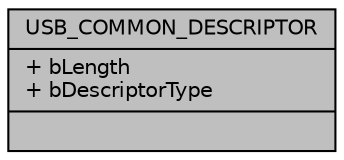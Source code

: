 digraph "USB_COMMON_DESCRIPTOR"
{
  edge [fontname="Helvetica",fontsize="10",labelfontname="Helvetica",labelfontsize="10"];
  node [fontname="Helvetica",fontsize="10",shape=record];
  Node0 [label="{USB_COMMON_DESCRIPTOR\n|+ bLength\l+ bDescriptorType\l|}",height=0.2,width=0.4,color="black", fillcolor="grey75", style="filled", fontcolor="black"];
}
